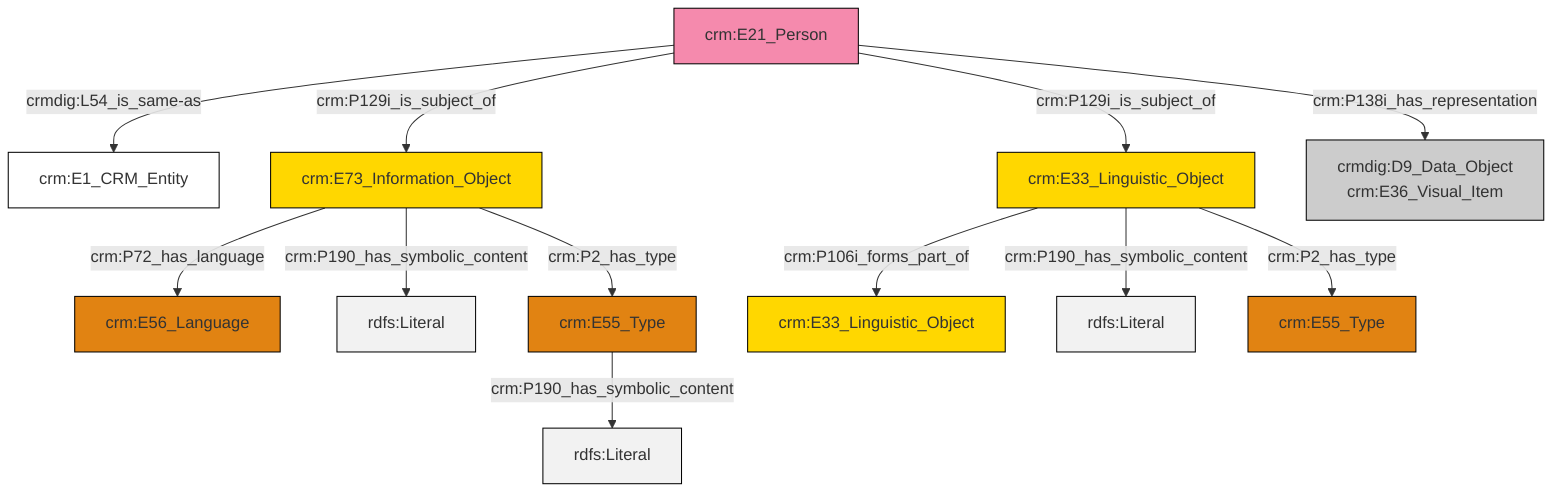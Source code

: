 graph TD
classDef Literal fill:#f2f2f2,stroke:#000000;
classDef CRM_Entity fill:#FFFFFF,stroke:#000000;
classDef Temporal_Entity fill:#00C9E6, stroke:#000000;
classDef Type fill:#E18312, stroke:#000000;
classDef Time-Span fill:#2C9C91, stroke:#000000;
classDef Appellation fill:#FFEB7F, stroke:#000000;
classDef Place fill:#008836, stroke:#000000;
classDef Persistent_Item fill:#B266B2, stroke:#000000;
classDef Conceptual_Object fill:#FFD700, stroke:#000000;
classDef Physical_Thing fill:#D2B48C, stroke:#000000;
classDef Actor fill:#f58aad, stroke:#000000;
classDef PC_Classes fill:#4ce600, stroke:#000000;
classDef Multi fill:#cccccc,stroke:#000000;

0["crm:E21_Person"]:::Actor -->|crmdig:L54_is_same-as| 4["crm:E1_CRM_Entity"]:::CRM_Entity
8["crm:E33_Linguistic_Object"]:::Conceptual_Object -->|crm:P106i_forms_part_of| 6["crm:E33_Linguistic_Object"]:::Conceptual_Object
0["crm:E21_Person"]:::Actor -->|crm:P129i_is_subject_of| 11["crm:E73_Information_Object"]:::Conceptual_Object
8["crm:E33_Linguistic_Object"]:::Conceptual_Object -->|crm:P190_has_symbolic_content| 12[rdfs:Literal]:::Literal
11["crm:E73_Information_Object"]:::Conceptual_Object -->|crm:P72_has_language| 13["crm:E56_Language"]:::Type
9["crm:E55_Type"]:::Type -->|crm:P190_has_symbolic_content| 15[rdfs:Literal]:::Literal
8["crm:E33_Linguistic_Object"]:::Conceptual_Object -->|crm:P2_has_type| 19["crm:E55_Type"]:::Type
11["crm:E73_Information_Object"]:::Conceptual_Object -->|crm:P190_has_symbolic_content| 21[rdfs:Literal]:::Literal
11["crm:E73_Information_Object"]:::Conceptual_Object -->|crm:P2_has_type| 9["crm:E55_Type"]:::Type
0["crm:E21_Person"]:::Actor -->|crm:P129i_is_subject_of| 8["crm:E33_Linguistic_Object"]:::Conceptual_Object
0["crm:E21_Person"]:::Actor -->|crm:P138i_has_representation| 2["crmdig:D9_Data_Object<br>crm:E36_Visual_Item"]:::Multi